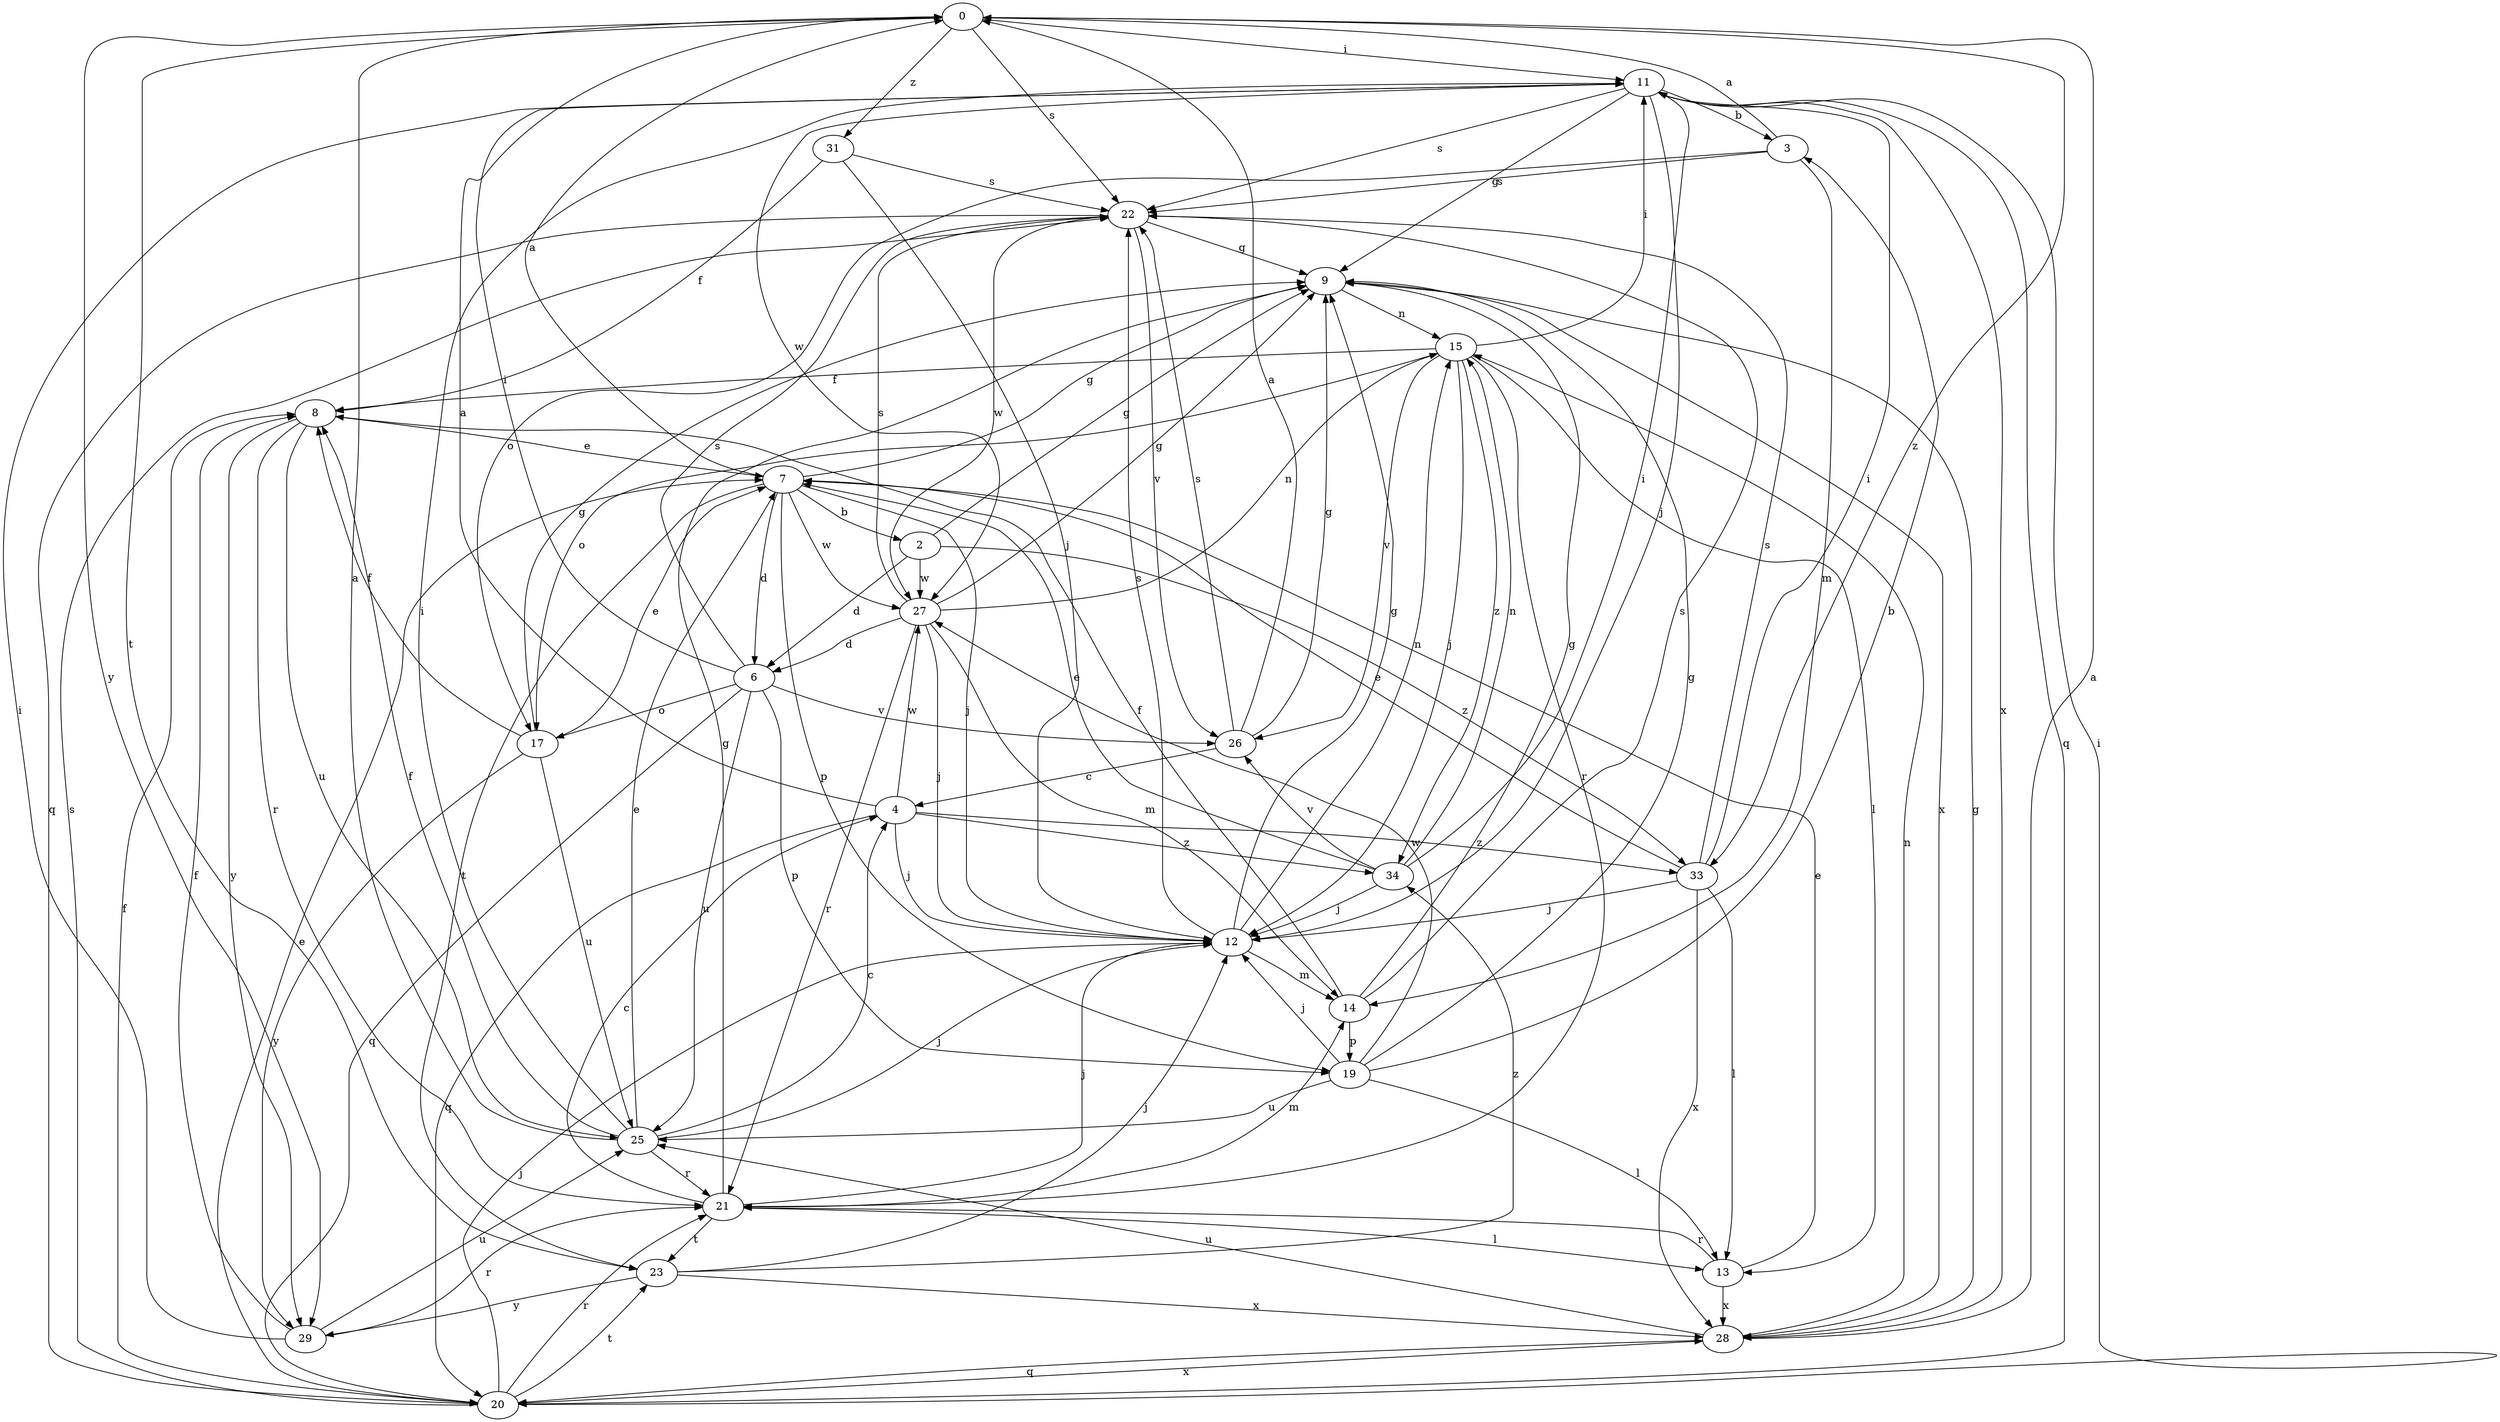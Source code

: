strict digraph  {
0;
2;
3;
4;
6;
7;
8;
9;
11;
12;
13;
14;
15;
17;
19;
20;
21;
22;
23;
25;
26;
27;
28;
29;
31;
33;
34;
0 -> 11  [label=i];
0 -> 22  [label=s];
0 -> 23  [label=t];
0 -> 29  [label=y];
0 -> 31  [label=z];
0 -> 33  [label=z];
2 -> 6  [label=d];
2 -> 9  [label=g];
2 -> 27  [label=w];
2 -> 33  [label=z];
3 -> 0  [label=a];
3 -> 14  [label=m];
3 -> 17  [label=o];
3 -> 22  [label=s];
4 -> 0  [label=a];
4 -> 12  [label=j];
4 -> 20  [label=q];
4 -> 27  [label=w];
4 -> 33  [label=z];
4 -> 34  [label=z];
6 -> 11  [label=i];
6 -> 17  [label=o];
6 -> 19  [label=p];
6 -> 20  [label=q];
6 -> 22  [label=s];
6 -> 25  [label=u];
6 -> 26  [label=v];
7 -> 0  [label=a];
7 -> 2  [label=b];
7 -> 6  [label=d];
7 -> 9  [label=g];
7 -> 12  [label=j];
7 -> 19  [label=p];
7 -> 23  [label=t];
7 -> 27  [label=w];
8 -> 7  [label=e];
8 -> 21  [label=r];
8 -> 25  [label=u];
8 -> 29  [label=y];
9 -> 15  [label=n];
9 -> 28  [label=x];
11 -> 3  [label=b];
11 -> 9  [label=g];
11 -> 12  [label=j];
11 -> 20  [label=q];
11 -> 22  [label=s];
11 -> 27  [label=w];
11 -> 28  [label=x];
12 -> 9  [label=g];
12 -> 14  [label=m];
12 -> 15  [label=n];
12 -> 22  [label=s];
13 -> 7  [label=e];
13 -> 21  [label=r];
13 -> 28  [label=x];
14 -> 8  [label=f];
14 -> 9  [label=g];
14 -> 19  [label=p];
14 -> 22  [label=s];
15 -> 8  [label=f];
15 -> 11  [label=i];
15 -> 12  [label=j];
15 -> 13  [label=l];
15 -> 17  [label=o];
15 -> 21  [label=r];
15 -> 26  [label=v];
15 -> 34  [label=z];
17 -> 7  [label=e];
17 -> 8  [label=f];
17 -> 9  [label=g];
17 -> 25  [label=u];
17 -> 29  [label=y];
19 -> 3  [label=b];
19 -> 9  [label=g];
19 -> 12  [label=j];
19 -> 13  [label=l];
19 -> 25  [label=u];
19 -> 27  [label=w];
20 -> 7  [label=e];
20 -> 8  [label=f];
20 -> 11  [label=i];
20 -> 12  [label=j];
20 -> 21  [label=r];
20 -> 22  [label=s];
20 -> 23  [label=t];
20 -> 28  [label=x];
21 -> 4  [label=c];
21 -> 9  [label=g];
21 -> 12  [label=j];
21 -> 13  [label=l];
21 -> 14  [label=m];
21 -> 23  [label=t];
22 -> 9  [label=g];
22 -> 20  [label=q];
22 -> 26  [label=v];
22 -> 27  [label=w];
23 -> 12  [label=j];
23 -> 28  [label=x];
23 -> 29  [label=y];
23 -> 34  [label=z];
25 -> 0  [label=a];
25 -> 4  [label=c];
25 -> 7  [label=e];
25 -> 8  [label=f];
25 -> 11  [label=i];
25 -> 12  [label=j];
25 -> 21  [label=r];
26 -> 0  [label=a];
26 -> 4  [label=c];
26 -> 9  [label=g];
26 -> 22  [label=s];
27 -> 6  [label=d];
27 -> 9  [label=g];
27 -> 12  [label=j];
27 -> 14  [label=m];
27 -> 15  [label=n];
27 -> 21  [label=r];
27 -> 22  [label=s];
28 -> 0  [label=a];
28 -> 9  [label=g];
28 -> 15  [label=n];
28 -> 20  [label=q];
28 -> 25  [label=u];
29 -> 8  [label=f];
29 -> 11  [label=i];
29 -> 21  [label=r];
29 -> 25  [label=u];
31 -> 8  [label=f];
31 -> 12  [label=j];
31 -> 22  [label=s];
33 -> 7  [label=e];
33 -> 11  [label=i];
33 -> 12  [label=j];
33 -> 13  [label=l];
33 -> 22  [label=s];
33 -> 28  [label=x];
34 -> 7  [label=e];
34 -> 11  [label=i];
34 -> 12  [label=j];
34 -> 15  [label=n];
34 -> 26  [label=v];
}
